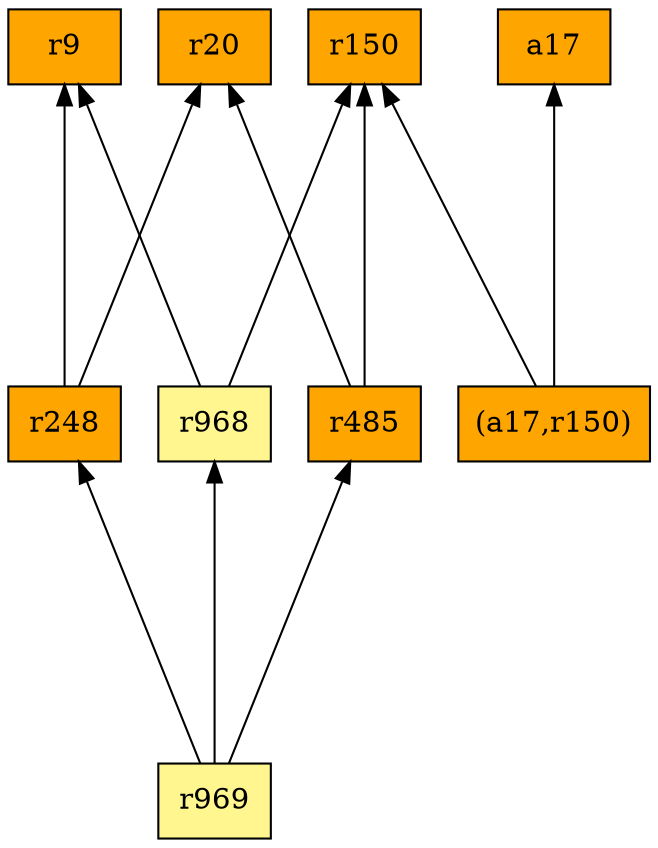 digraph G {
rankdir=BT;ranksep="2.0";
"r968" [shape=record,fillcolor=khaki1,style=filled,label="{r968}"];
"r485" [shape=record,fillcolor=orange,style=filled,label="{r485}"];
"r248" [shape=record,fillcolor=orange,style=filled,label="{r248}"];
"(a17,r150)" [shape=record,fillcolor=orange,style=filled,label="{(a17,r150)}"];
"a17" [shape=record,fillcolor=orange,style=filled,label="{a17}"];
"r20" [shape=record,fillcolor=orange,style=filled,label="{r20}"];
"r150" [shape=record,fillcolor=orange,style=filled,label="{r150}"];
"r9" [shape=record,fillcolor=orange,style=filled,label="{r9}"];
"r969" [shape=record,fillcolor=khaki1,style=filled,label="{r969}"];
"r968" -> "r9"
"r968" -> "r150"
"r485" -> "r20"
"r485" -> "r150"
"r248" -> "r9"
"r248" -> "r20"
"(a17,r150)" -> "r150"
"(a17,r150)" -> "a17"
"r969" -> "r968"
"r969" -> "r485"
"r969" -> "r248"
}